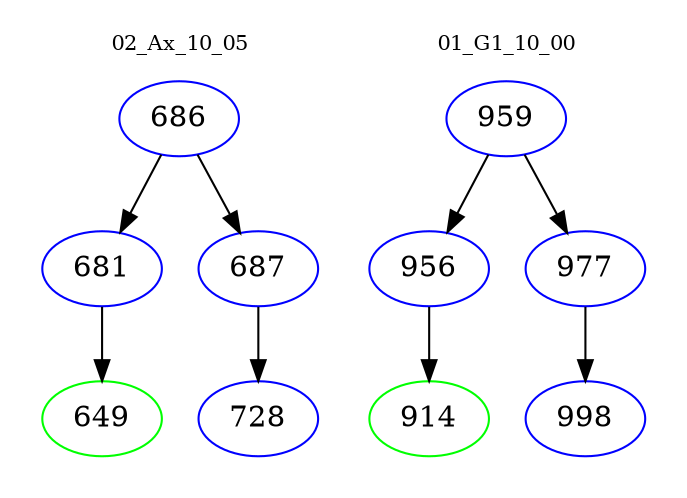 digraph{
subgraph cluster_0 {
color = white
label = "02_Ax_10_05";
fontsize=10;
T0_686 [label="686", color="blue"]
T0_686 -> T0_681 [color="black"]
T0_681 [label="681", color="blue"]
T0_681 -> T0_649 [color="black"]
T0_649 [label="649", color="green"]
T0_686 -> T0_687 [color="black"]
T0_687 [label="687", color="blue"]
T0_687 -> T0_728 [color="black"]
T0_728 [label="728", color="blue"]
}
subgraph cluster_1 {
color = white
label = "01_G1_10_00";
fontsize=10;
T1_959 [label="959", color="blue"]
T1_959 -> T1_956 [color="black"]
T1_956 [label="956", color="blue"]
T1_956 -> T1_914 [color="black"]
T1_914 [label="914", color="green"]
T1_959 -> T1_977 [color="black"]
T1_977 [label="977", color="blue"]
T1_977 -> T1_998 [color="black"]
T1_998 [label="998", color="blue"]
}
}
